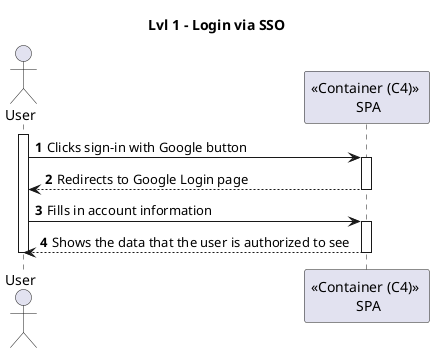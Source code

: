 @startuml US

title Lvl 1 - Login via SSO

autonumber

actor "User" as US
participant "<< Container (C4) >> \n SPA" as S

activate US
US -> S : Clicks sign-in with Google button
activate S
S --> US : Redirects to Google Login page
deactivate S
US -> S : Fills in account information
activate S
S --> US : Shows the data that the user is authorized to see
deactivate S


deactivate US

@enduml